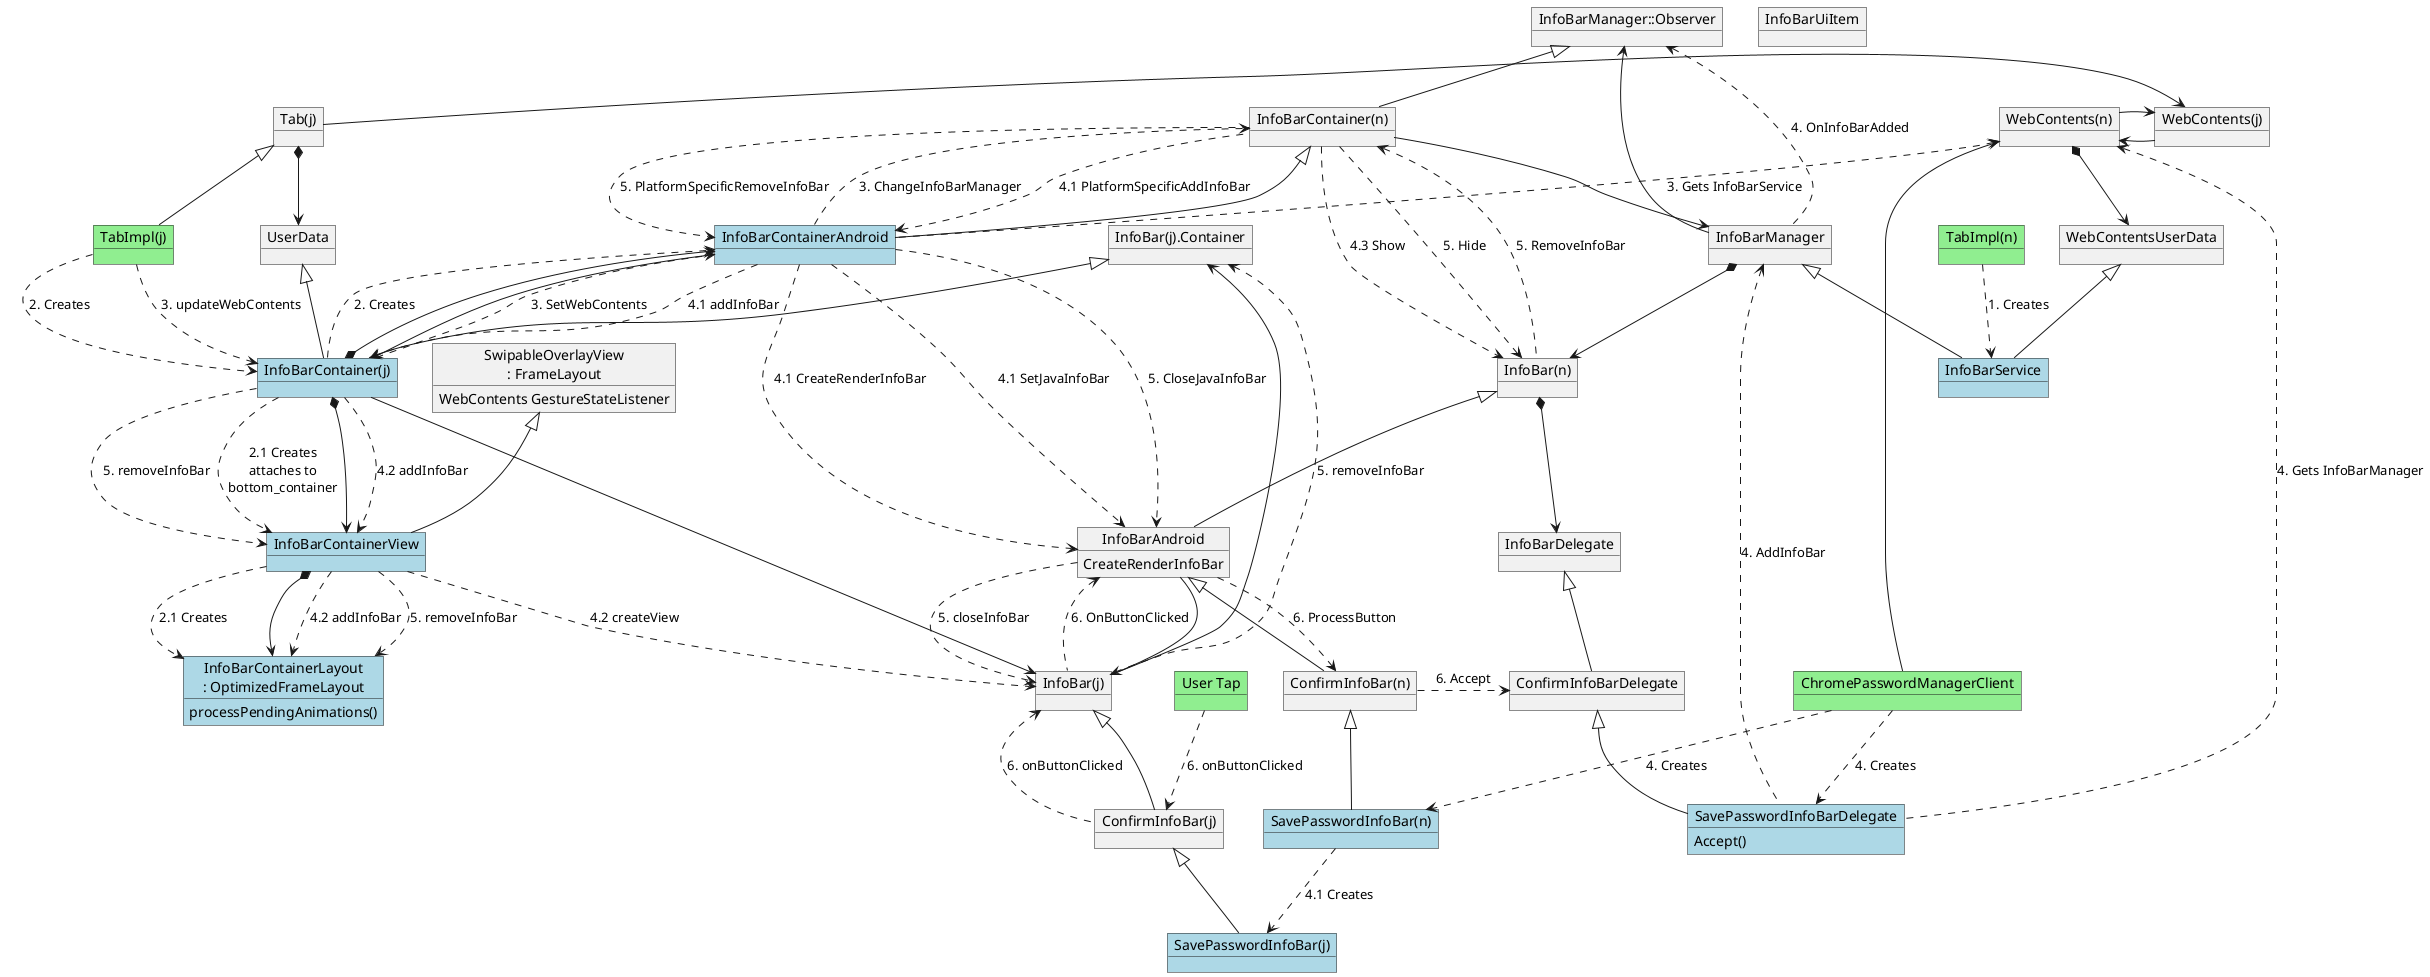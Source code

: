 @startuml
' Colors:
' - Default color for interfaces
' - blue color for specific classes
' - green for external objects
' Relationships:
' <|-- Inheritance
' *--> Ownership
' --> Reference
' ..> Call

object ChromePasswordManagerClient #LightGreen
object ConfirmInfoBarDelegate
object "ConfirmInfoBar(j)" as ConfirmInfoBar_j
object "ConfirmInfoBar(n)" as ConfirmInfoBar_n
object InfoBarUiItem
object "InfoBar(j)" as InfoBar_j
object "InfoBar(j).Container" as InfoBar_j_Container
object "InfoBar(n)" as InfoBar_n
object InfoBarAndroid {
  CreateRenderInfoBar
}
object "InfoBarContainer(j)" as InfoBarContainer_j  #LightBlue
object "InfoBarContainer(n)" as InfoBarContainer_n
object InfoBarContainerAndroid #LightBlue

' Here all the stacking happens
object "InfoBarContainerLayout\n: OptimizedFrameLayout" as InfoBarContainerLayout #LightBlue {
  processPendingAnimations()
}
object InfoBarContainerView #LightBlue
object InfoBarDelegate
object InfoBarManager
object "InfoBarManager::Observer" as IBM_Observer
object InfoBarService #LightBlue
object "SavePasswordInfoBar(j)" as SavePasswordInfoBar_j #LightBlue
object "SavePasswordInfoBar(n)" as SavePasswordInfoBar_n #LightBlue
object SavePasswordInfoBarDelegate #LightBlue {
  Accept()
}
object "SwipableOverlayView\n: FrameLayout" as SwipableOverlayView {
  WebContents GestureStateListener
}
object "TabImpl(n)" as TabImpl_n #LightGreen
object "TabImpl(j)" as TabImpl_j #LightGreen
object "Tab(j)" as Tab_j
object UserData
object "User Tap" as UserTap #LightGreen
object "WebContents(j)" as WebContents_j
object "WebContents(n)" as WebContents_n
object WebContentsUserData

InfoBarManager <|-- InfoBarService
WebContentsUserData <|-- InfoBarService
UserData <|-- InfoBarContainer_j
InfoBarContainer_n <|-- InfoBarContainerAndroid
IBM_Observer <|-- InfoBarContainer_n
Tab_j <|-- TabImpl_j
SwipableOverlayView <|-- InfoBarContainerView
InfoBarDelegate <|-- ConfirmInfoBarDelegate
ConfirmInfoBarDelegate <|-- SavePasswordInfoBarDelegate

InfoBar_n <|-- InfoBarAndroid
InfoBarAndroid <|-- ConfirmInfoBar_n
ConfirmInfoBar_n <|-- SavePasswordInfoBar_n

InfoBar_j <|-- ConfirmInfoBar_j
ConfirmInfoBar_j <|-- SavePasswordInfoBar_j
InfoBar_j_Container <|-- InfoBarContainer_j

Tab_j -> WebContents_j
WebContents_j -> WebContents_n
WebContents_n -> WebContents_j

ChromePasswordManagerClient -up-> WebContents_n

' 1. Create InfoBarService
' Called from TabImpl(native)
' TabHelpers::AttachTabHelpers calls InfoBarService::CreateForWebContents
TabImpl_n ..> InfoBarService : 1. Creates
WebContents_n *--> WebContentsUserData

' 2. Create InfoBarContainer in java
' TabImpl(java).initWebContents calls through TabHelpers InfoBarContainer.from(tab)
TabImpl_j ..> InfoBarContainer_j : 2. Creates
Tab_j *--> UserData

' InfoBarContainer(j) ctor:
' - Start observing tab events
' - initializeContainerView {PAV}: Is it related to UI parts?
' - create native InfoBarContainer

' InfoBarContainer(j) creates native InfoBarContainer
InfoBarContainer_j ..> InfoBarContainerAndroid : 2. Creates
InfoBarContainer_j *--> InfoBarContainerAndroid
InfoBarContainerAndroid -up-> InfoBarContainer_j

' 2.1 InitializeContainerView
' - Creates InfoBarContainerView
' - Attaches it to bottom_container
' - Setup notifications with IPH
' - Setup notifications from Keyboard
InfoBarContainer_j ..> InfoBarContainerView : 2.1 Creates\nattaches to\nbottom_container
InfoBarContainer_j *--> InfoBarContainerView
InfoBarContainerView ..> InfoBarContainerLayout: 2.1 Creates
InfoBarContainerView *--> InfoBarContainerLayout


' 3. Connect InfoBarContainer and InfoBarService
' Triggered by tab events InfoBarContainer(j) calls updateWebContents()
TabImpl_j ..> InfoBarContainer_j : 3. updateWebContents
InfoBarContainer_j ..> InfoBarContainerAndroid : 3. SetWebContents
InfoBarContainerAndroid .up.> WebContents_n : 3. Gets InfoBarService
InfoBarContainerAndroid ..> InfoBarContainer_n : 3. ChangeInfoBarManager
InfoBarContainer_n --> InfoBarManager
InfoBarManager -up-> IBM_Observer

' 4. Create InfoBar
' ChromePasswordManagerClient calls
ChromePasswordManagerClient ..> SavePasswordInfoBarDelegate : 4. Creates
ChromePasswordManagerClient ..> SavePasswordInfoBar_n : 4. Creates
InfoBar_n *--> InfoBarDelegate

SavePasswordInfoBarDelegate .up.> WebContents_n : 4. Gets InfoBarManager
SavePasswordInfoBarDelegate .up.> InfoBarManager : 4. AddInfoBar
InfoBarManager *--> InfoBar_n

InfoBarManager .up.> IBM_Observer : 4. OnInfoBarAdded
InfoBarContainer_n .up.> InfoBarContainerAndroid: 4.1 PlatformSpecificAddInfoBar
InfoBarContainerAndroid ..> InfoBarAndroid: 4.1 CreateRenderInfoBar
SavePasswordInfoBar_n .> SavePasswordInfoBar_j: 4.1 Creates
InfoBarContainerAndroid ..> InfoBarAndroid: 4.1 SetJavaInfoBar
InfoBarAndroid -> InfoBar_j

InfoBarContainerAndroid ..> InfoBarContainer_j: 4.1 addInfoBar
InfoBarContainer_j --> InfoBar_j
InfoBar_j -up-> InfoBar_j_Container
InfoBarContainer_j ..> InfoBarContainerView: 4.2 addInfoBar
InfoBarContainerView ..> InfoBar_j: 4.2 createView
InfoBarContainerView ..> InfoBarContainerLayout: 4.2 addInfoBar

InfoBarContainer_n ..> InfoBar_n: 4.3 Show

' 5. Switch tabs
InfoBarContainer_n ..> InfoBar_n: 5. Hide
InfoBar_n .up.> InfoBarContainer_n: 5. RemoveInfoBar
InfoBarContainer_n ..> InfoBarContainerAndroid: 5. PlatformSpecificRemoveInfoBar
InfoBarContainerAndroid ..> InfoBarAndroid: 5. CloseJavaInfoBar
InfoBarAndroid ..> InfoBar_j: 5. closeInfoBar
InfoBar_j .up.> InfoBar_j_Container: 5. removeInfoBar
InfoBarContainer_j ..> InfoBarContainerView: 5. removeInfoBar
InfoBarContainerView ..> InfoBarContainerLayout: 5. removeInfoBar

' 6. User tapped "Save" button
UserTap ..> ConfirmInfoBar_j: 6. onButtonClicked
ConfirmInfoBar_j .up.> InfoBar_j: 6. onButtonClicked
InfoBar_j .up.> InfoBarAndroid: 6. OnButtonClicked
InfoBarAndroid ..> ConfirmInfoBar_n: 6. ProcessButton
ConfirmInfoBar_n .> ConfirmInfoBarDelegate: 6. Accept

@enduml
